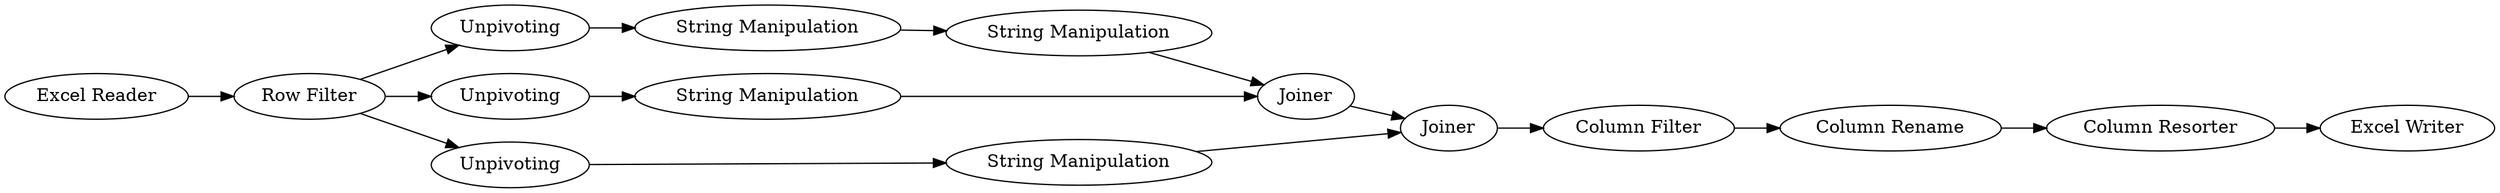 digraph {
	1 [label="Excel Reader"]
	2 [label="Row Filter"]
	3 [label=Unpivoting]
	4 [label="Excel Writer"]
	6 [label="String Manipulation"]
	7 [label=Unpivoting]
	8 [label="String Manipulation"]
	9 [label="String Manipulation"]
	12 [label=Unpivoting]
	13 [label="String Manipulation"]
	14 [label=Joiner]
	15 [label="Column Filter"]
	16 [label="Column Rename"]
	17 [label=Joiner]
	18 [label="Column Resorter"]
	1 -> 2
	2 -> 3
	2 -> 7
	2 -> 12
	3 -> 6
	6 -> 8
	7 -> 9
	8 -> 14
	9 -> 14
	12 -> 13
	13 -> 17
	14 -> 17
	15 -> 16
	16 -> 18
	17 -> 15
	18 -> 4
	rankdir=LR
}
